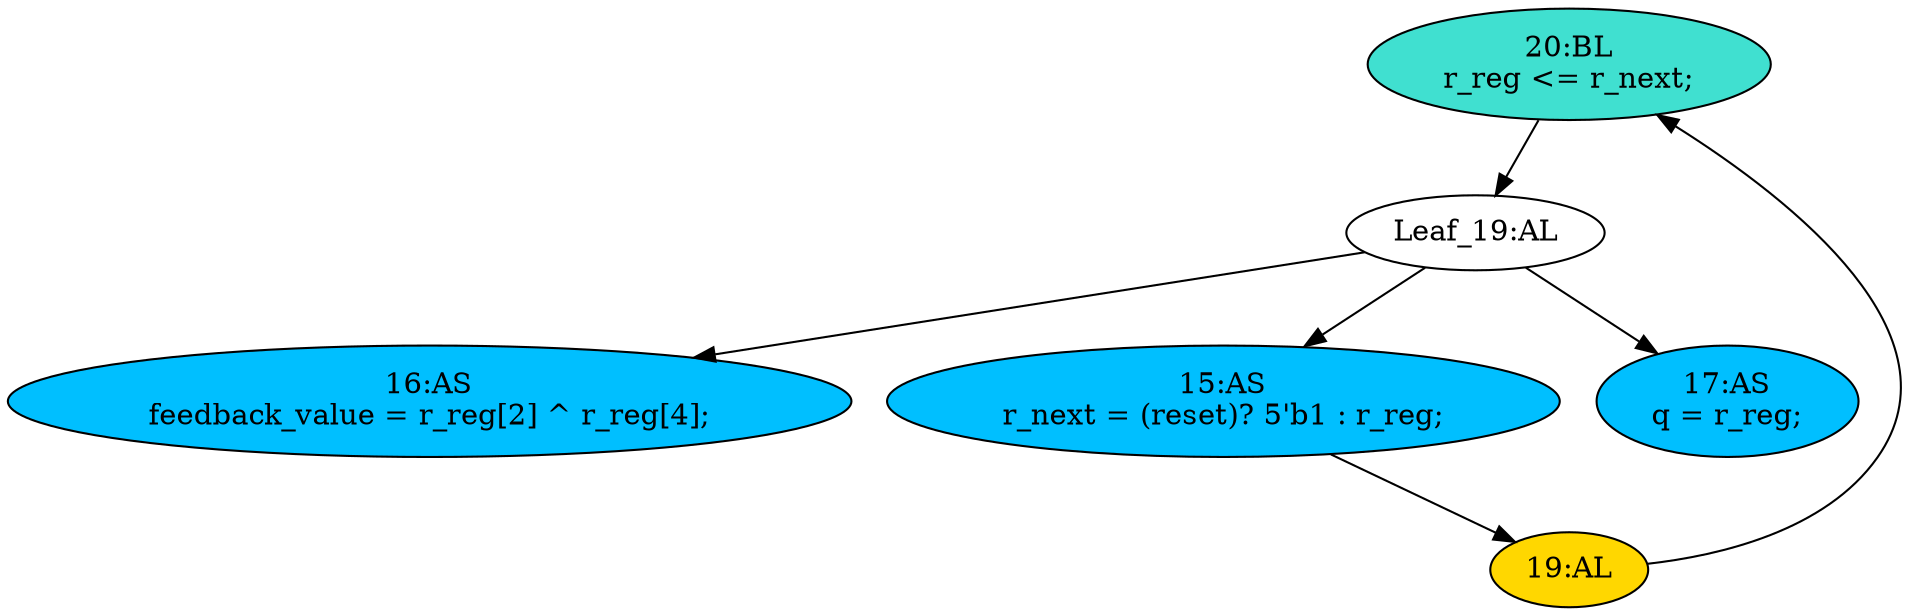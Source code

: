 strict digraph "compose( ,  )" {
	node [label="\N"];
	"20:BL"	[ast="<pyverilog.vparser.ast.Block object at 0x7fc438bf2550>",
		fillcolor=turquoise,
		label="20:BL
r_reg <= r_next;",
		statements="[<pyverilog.vparser.ast.NonblockingSubstitution object at 0x7fc438bfdd10>]",
		style=filled,
		typ=Block];
	"Leaf_19:AL"	[def_var="['r_reg']",
		label="Leaf_19:AL"];
	"20:BL" -> "Leaf_19:AL"	[cond="[]",
		lineno=None];
	"16:AS"	[ast="<pyverilog.vparser.ast.Assign object at 0x7fc438b8ecd0>",
		def_var="['feedback_value']",
		fillcolor=deepskyblue,
		label="16:AS
feedback_value = r_reg[2] ^ r_reg[4];",
		statements="[]",
		style=filled,
		typ=Assign,
		use_var="['r_reg', 'r_reg']"];
	"19:AL"	[ast="<pyverilog.vparser.ast.Always object at 0x7fc438bfd610>",
		clk_sens=True,
		fillcolor=gold,
		label="19:AL",
		sens="['clk']",
		statements="[]",
		style=filled,
		typ=Always,
		use_var="['r_next']"];
	"19:AL" -> "20:BL"	[cond="[]",
		lineno=None];
	"Leaf_19:AL" -> "16:AS";
	"15:AS"	[ast="<pyverilog.vparser.ast.Assign object at 0x7fc438be4d10>",
		def_var="['r_next']",
		fillcolor=deepskyblue,
		label="15:AS
r_next = (reset)? 5'b1 : r_reg;",
		statements="[]",
		style=filled,
		typ=Assign,
		use_var="['reset', 'r_reg']"];
	"Leaf_19:AL" -> "15:AS";
	"17:AS"	[ast="<pyverilog.vparser.ast.Assign object at 0x7fc438bf2450>",
		def_var="['q']",
		fillcolor=deepskyblue,
		label="17:AS
q = r_reg;",
		statements="[]",
		style=filled,
		typ=Assign,
		use_var="['r_reg']"];
	"Leaf_19:AL" -> "17:AS";
	"15:AS" -> "19:AL";
}
